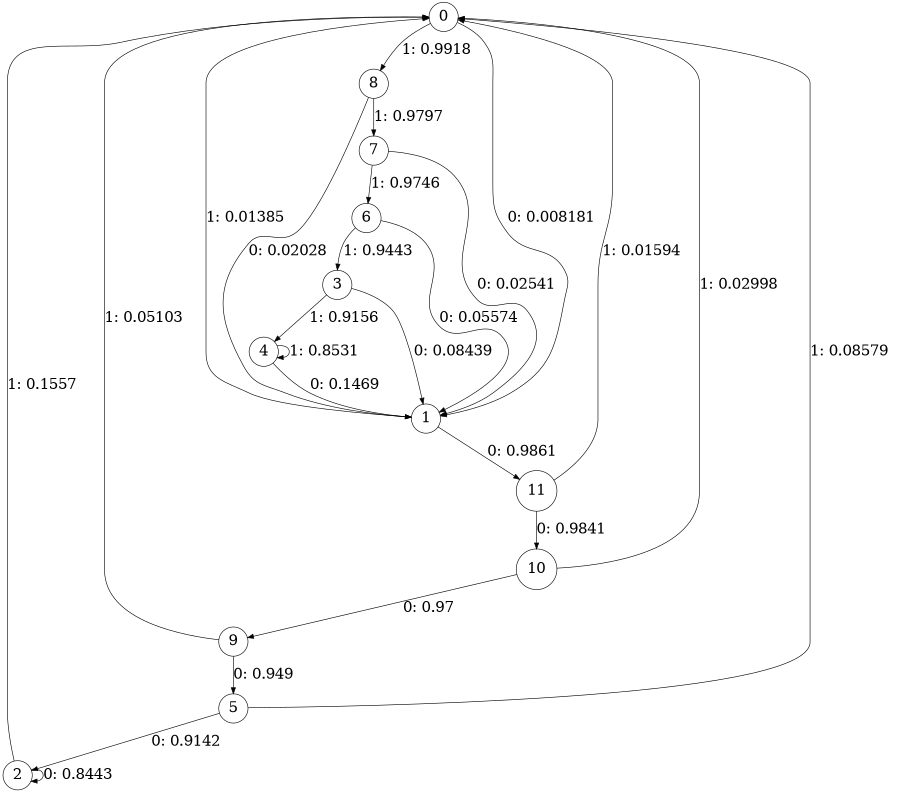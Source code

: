 digraph "ch4_face_grouped_df_L9" {
size = "6,8.5";
ratio = "fill";
node [shape = circle];
node [fontsize = 24];
edge [fontsize = 24];
0 -> 1 [label = "0: 0.008181  "];
0 -> 8 [label = "1: 0.9918   "];
1 -> 11 [label = "0: 0.9861   "];
1 -> 0 [label = "1: 0.01385  "];
2 -> 2 [label = "0: 0.8443   "];
2 -> 0 [label = "1: 0.1557   "];
3 -> 1 [label = "0: 0.08439  "];
3 -> 4 [label = "1: 0.9156   "];
4 -> 1 [label = "0: 0.1469   "];
4 -> 4 [label = "1: 0.8531   "];
5 -> 2 [label = "0: 0.9142   "];
5 -> 0 [label = "1: 0.08579  "];
6 -> 1 [label = "0: 0.05574  "];
6 -> 3 [label = "1: 0.9443   "];
7 -> 1 [label = "0: 0.02541  "];
7 -> 6 [label = "1: 0.9746   "];
8 -> 1 [label = "0: 0.02028  "];
8 -> 7 [label = "1: 0.9797   "];
9 -> 5 [label = "0: 0.949    "];
9 -> 0 [label = "1: 0.05103  "];
10 -> 9 [label = "0: 0.97     "];
10 -> 0 [label = "1: 0.02998  "];
11 -> 10 [label = "0: 0.9841   "];
11 -> 0 [label = "1: 0.01594  "];
}